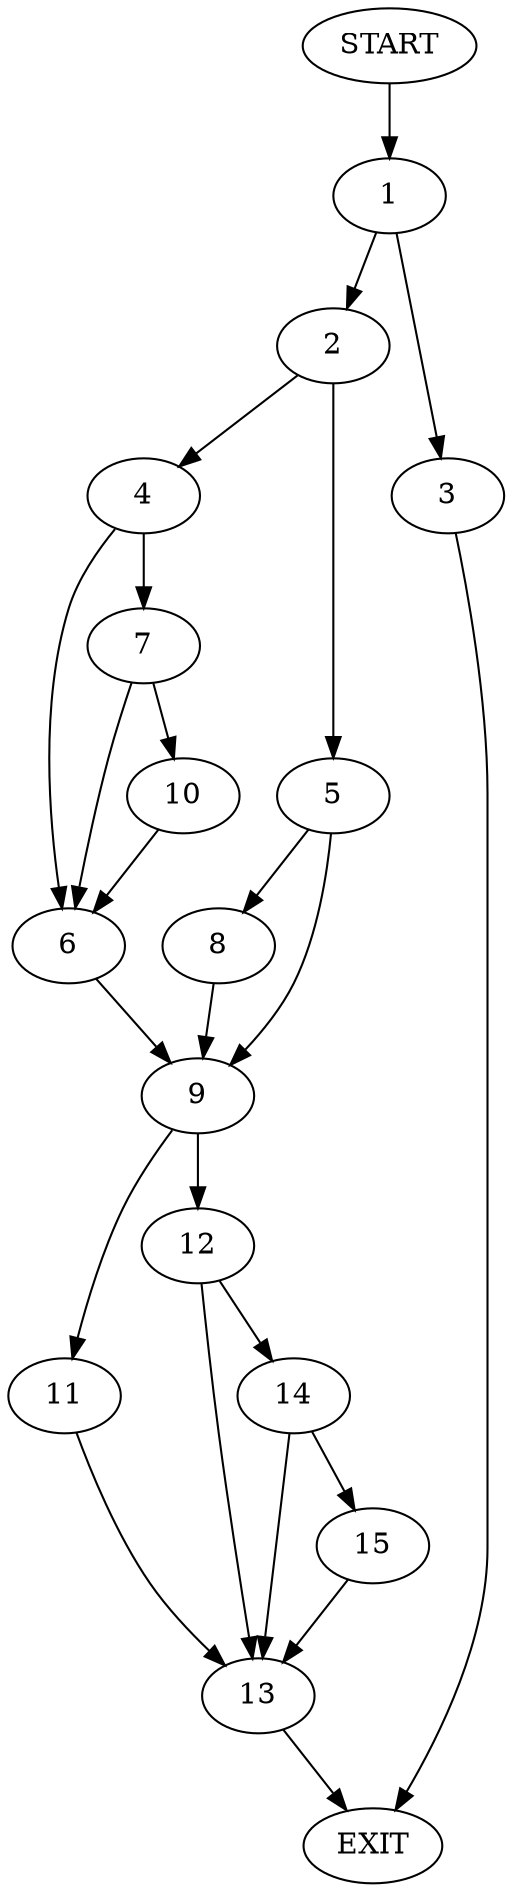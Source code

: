digraph {
0 [label="START"]
16 [label="EXIT"]
0 -> 1
1 -> 2
1 -> 3
3 -> 16
2 -> 4
2 -> 5
4 -> 6
4 -> 7
5 -> 8
5 -> 9
7 -> 6
7 -> 10
6 -> 9
10 -> 6
9 -> 11
9 -> 12
8 -> 9
12 -> 13
12 -> 14
11 -> 13
13 -> 16
14 -> 15
14 -> 13
15 -> 13
}
